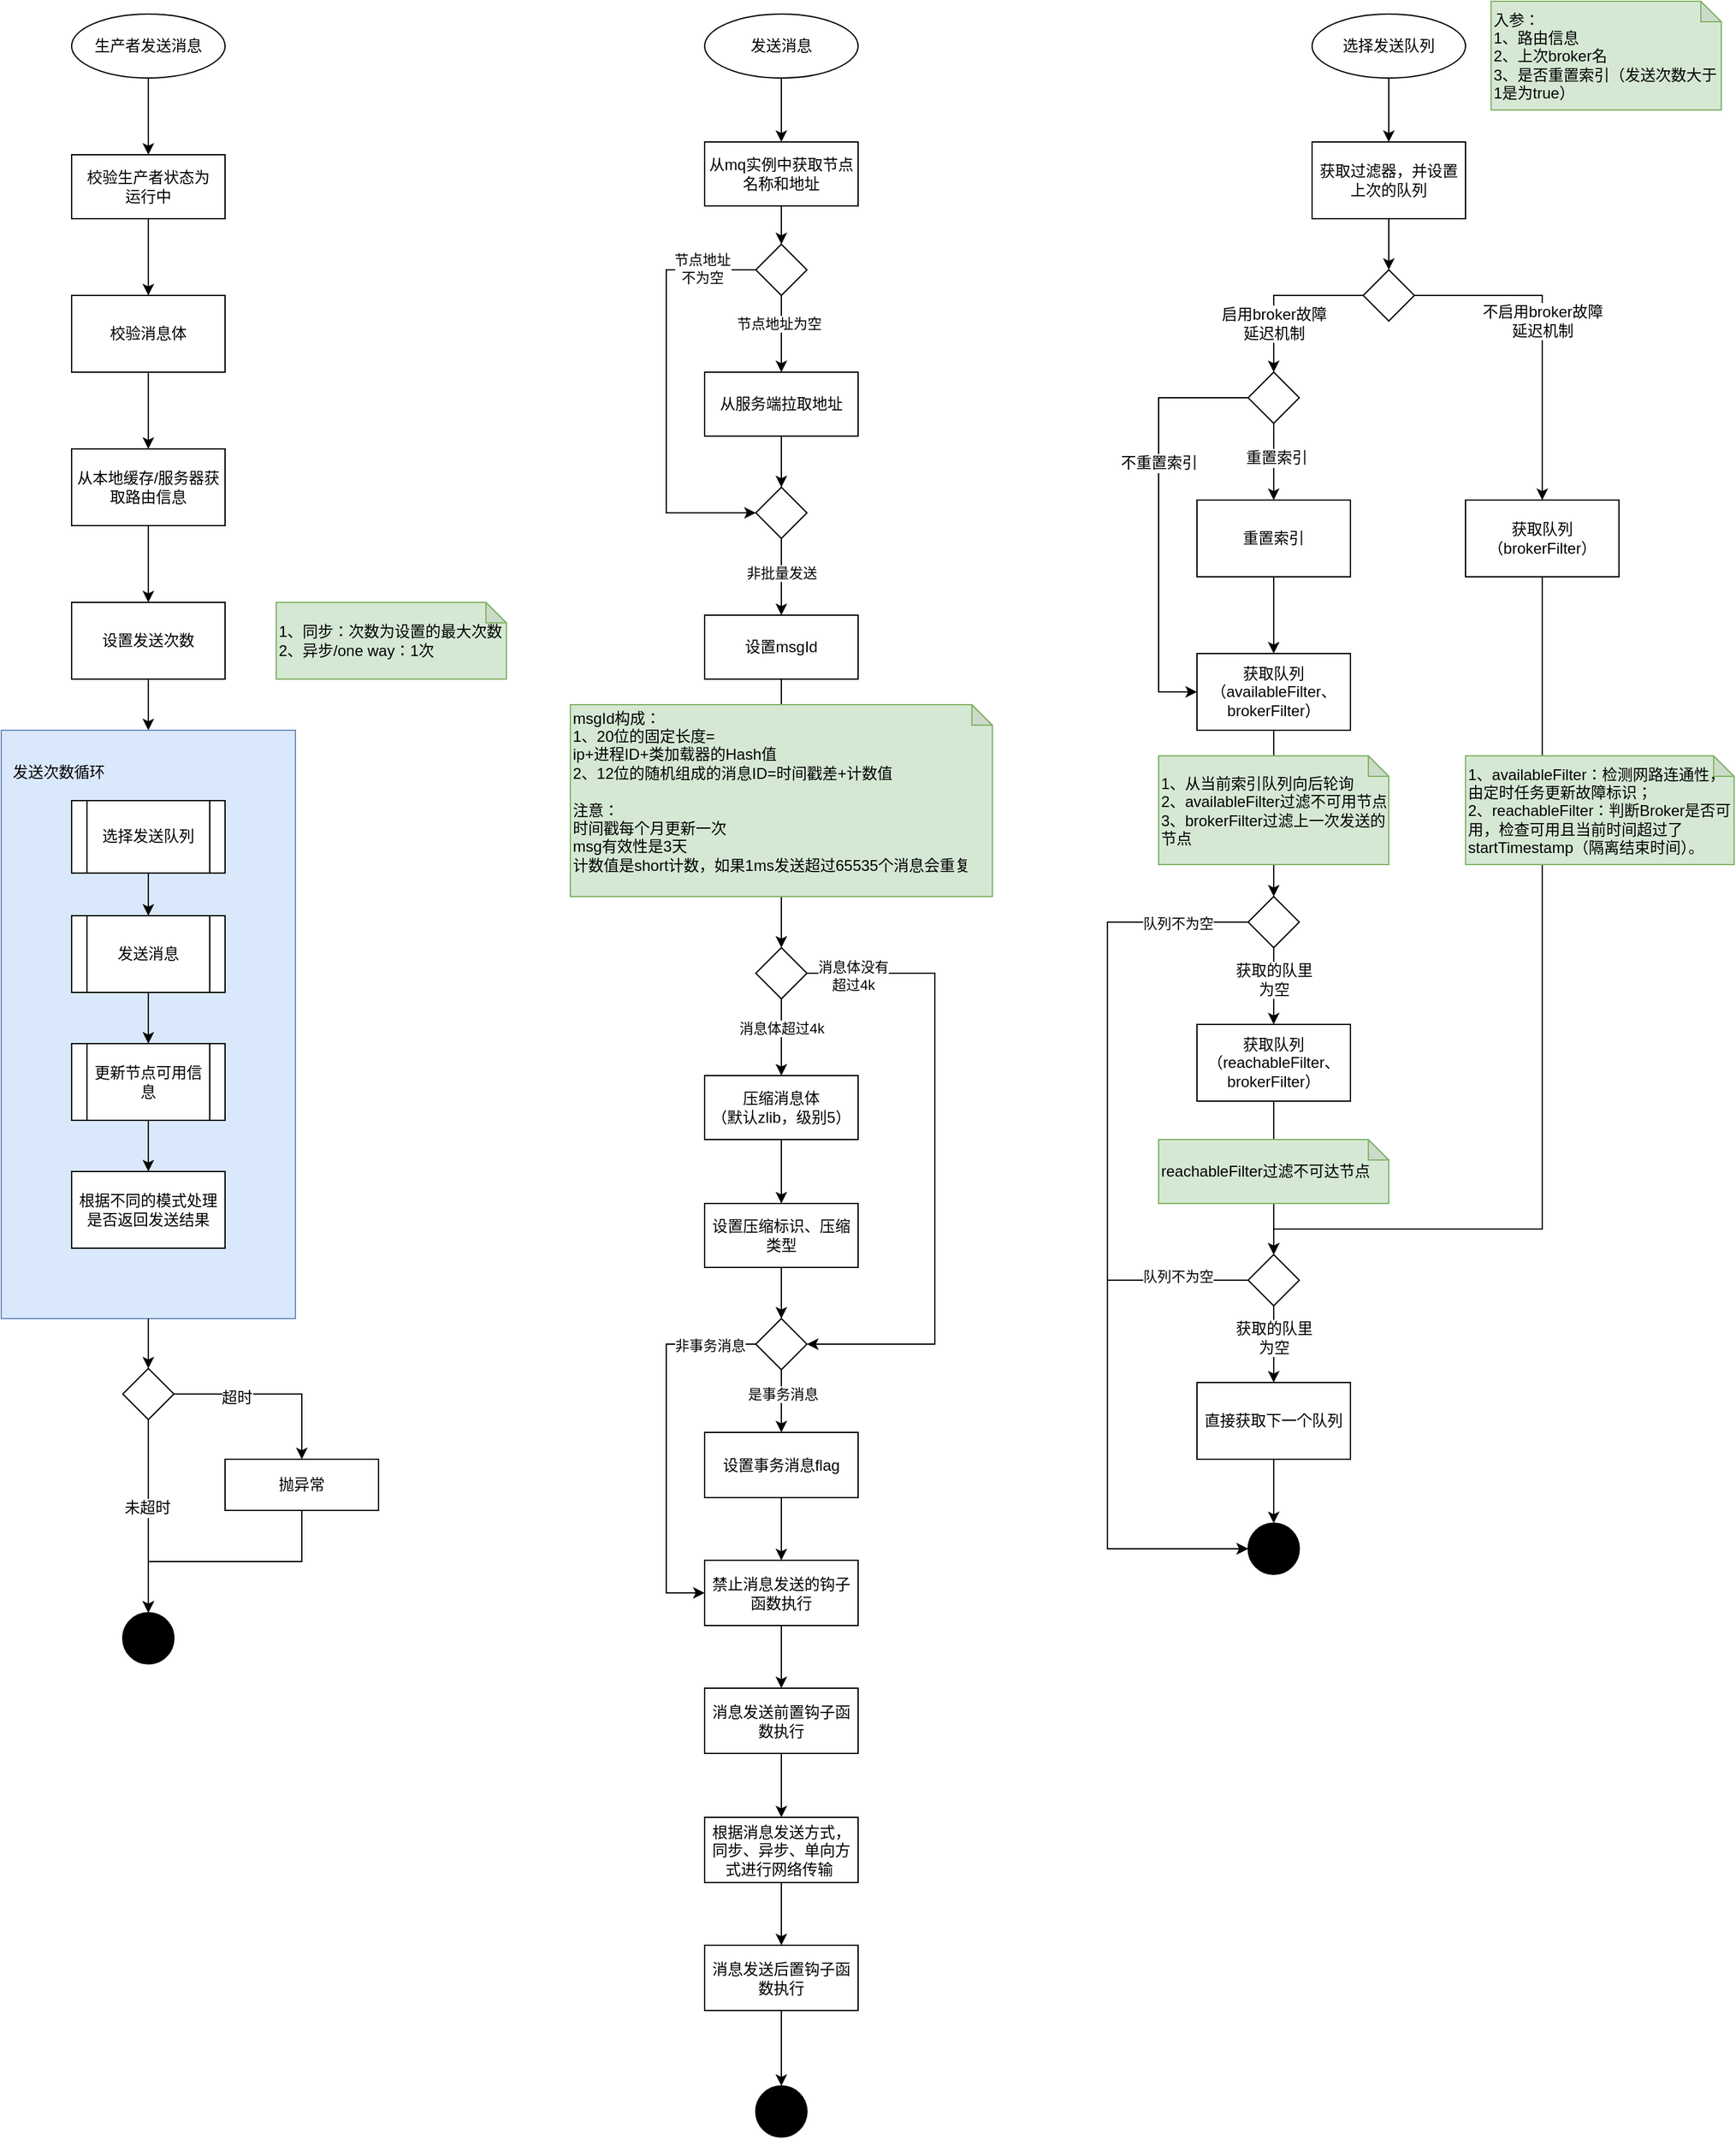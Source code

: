 <mxfile version="27.1.6">
  <diagram name="第 1 页" id="yRz_JiBpqECIeCpQgHZf">
    <mxGraphModel dx="1387" dy="773" grid="1" gridSize="10" guides="1" tooltips="1" connect="1" arrows="1" fold="1" page="1" pageScale="1" pageWidth="827" pageHeight="1169" math="0" shadow="0">
      <root>
        <mxCell id="0" />
        <mxCell id="1" parent="0" />
        <mxCell id="tdjCtKz6qSctnSG7NvKi-10" value="" style="edgeStyle=orthogonalEdgeStyle;rounded=0;orthogonalLoop=1;jettySize=auto;html=1;exitX=0.5;exitY=1;exitDx=0;exitDy=0;" parent="1" source="TSB5OzmCDNaOJlcxuEQg-1" target="tdjCtKz6qSctnSG7NvKi-8" edge="1">
          <mxGeometry relative="1" as="geometry">
            <mxPoint x="200" y="130" as="sourcePoint" />
          </mxGeometry>
        </mxCell>
        <mxCell id="tdjCtKz6qSctnSG7NvKi-12" value="" style="edgeStyle=orthogonalEdgeStyle;rounded=0;orthogonalLoop=1;jettySize=auto;html=1;fontFamily=Helvetica;fontSize=12;fontColor=default;" parent="1" source="tdjCtKz6qSctnSG7NvKi-8" target="tdjCtKz6qSctnSG7NvKi-11" edge="1">
          <mxGeometry relative="1" as="geometry" />
        </mxCell>
        <mxCell id="tdjCtKz6qSctnSG7NvKi-8" value="校验生产者状态为&lt;div&gt;运行中&lt;/div&gt;" style="rounded=0;whiteSpace=wrap;html=1;" parent="1" vertex="1">
          <mxGeometry x="140" y="180" width="120" height="50" as="geometry" />
        </mxCell>
        <mxCell id="tdjCtKz6qSctnSG7NvKi-14" value="" style="edgeStyle=orthogonalEdgeStyle;rounded=0;orthogonalLoop=1;jettySize=auto;html=1;fontFamily=Helvetica;fontSize=12;fontColor=default;" parent="1" source="tdjCtKz6qSctnSG7NvKi-11" target="tdjCtKz6qSctnSG7NvKi-13" edge="1">
          <mxGeometry relative="1" as="geometry" />
        </mxCell>
        <mxCell id="tdjCtKz6qSctnSG7NvKi-11" value="校验消息体" style="whiteSpace=wrap;html=1;rounded=0;" parent="1" vertex="1">
          <mxGeometry x="140" y="290" width="120" height="60" as="geometry" />
        </mxCell>
        <mxCell id="tdjCtKz6qSctnSG7NvKi-16" value="" style="edgeStyle=orthogonalEdgeStyle;rounded=0;orthogonalLoop=1;jettySize=auto;html=1;fontFamily=Helvetica;fontSize=12;fontColor=default;" parent="1" source="tdjCtKz6qSctnSG7NvKi-13" target="tdjCtKz6qSctnSG7NvKi-15" edge="1">
          <mxGeometry relative="1" as="geometry" />
        </mxCell>
        <mxCell id="tdjCtKz6qSctnSG7NvKi-13" value="从本地缓存/服务器获取路由信息" style="whiteSpace=wrap;html=1;rounded=0;" parent="1" vertex="1">
          <mxGeometry x="140" y="410" width="120" height="60" as="geometry" />
        </mxCell>
        <mxCell id="tdjCtKz6qSctnSG7NvKi-22" style="edgeStyle=orthogonalEdgeStyle;rounded=0;orthogonalLoop=1;jettySize=auto;html=1;exitX=0.5;exitY=1;exitDx=0;exitDy=0;entryX=0.5;entryY=0;entryDx=0;entryDy=0;fontFamily=Helvetica;fontSize=12;fontColor=default;" parent="1" source="tdjCtKz6qSctnSG7NvKi-15" target="tdjCtKz6qSctnSG7NvKi-18" edge="1">
          <mxGeometry relative="1" as="geometry" />
        </mxCell>
        <mxCell id="tdjCtKz6qSctnSG7NvKi-15" value="设置发送次数" style="whiteSpace=wrap;html=1;rounded=0;" parent="1" vertex="1">
          <mxGeometry x="140" y="530" width="120" height="60" as="geometry" />
        </mxCell>
        <mxCell id="tdjCtKz6qSctnSG7NvKi-17" value="1、同步：次数为设置的最大次数&lt;div&gt;2、异步/one way：1次&lt;/div&gt;" style="shape=note;whiteSpace=wrap;html=1;backgroundOutline=1;darkOpacity=0.05;rounded=0;strokeColor=#82b366;align=left;verticalAlign=middle;fontFamily=Helvetica;fontSize=12;fillColor=#d5e8d4;size=16;" parent="1" vertex="1">
          <mxGeometry x="300" y="530" width="180" height="60" as="geometry" />
        </mxCell>
        <mxCell id="tdjCtKz6qSctnSG7NvKi-20" value="" style="group;fillColor=#dae8fc;strokeColor=#6c8ebf;" parent="1" vertex="1" connectable="0">
          <mxGeometry x="85" y="630" width="230" height="460" as="geometry" />
        </mxCell>
        <mxCell id="tdjCtKz6qSctnSG7NvKi-18" value="" style="whiteSpace=wrap;html=1;rounded=0;align=left;fillColor=#dae8fc;strokeColor=#6c8ebf;" parent="tdjCtKz6qSctnSG7NvKi-20" vertex="1">
          <mxGeometry width="230" height="460" as="geometry" />
        </mxCell>
        <mxCell id="tdjCtKz6qSctnSG7NvKi-19" value="发送次数循环" style="text;html=1;align=center;verticalAlign=middle;whiteSpace=wrap;rounded=0;fontFamily=Helvetica;fontSize=12;fontColor=default;" parent="tdjCtKz6qSctnSG7NvKi-20" vertex="1">
          <mxGeometry width="90" height="65.714" as="geometry" />
        </mxCell>
        <mxCell id="tdjCtKz6qSctnSG7NvKi-85" value="" style="edgeStyle=orthogonalEdgeStyle;rounded=0;orthogonalLoop=1;jettySize=auto;html=1;fontFamily=Helvetica;fontSize=12;fontColor=default;" parent="tdjCtKz6qSctnSG7NvKi-20" source="tdjCtKz6qSctnSG7NvKi-77" target="tdjCtKz6qSctnSG7NvKi-80" edge="1">
          <mxGeometry relative="1" as="geometry" />
        </mxCell>
        <mxCell id="tdjCtKz6qSctnSG7NvKi-77" value="选择发送队列" style="shape=process;whiteSpace=wrap;html=1;backgroundOutline=1;rounded=0;strokeColor=default;align=center;verticalAlign=middle;fontFamily=Helvetica;fontSize=12;fontColor=default;fillColor=default;" parent="tdjCtKz6qSctnSG7NvKi-20" vertex="1">
          <mxGeometry x="55" y="55" width="120" height="56.67" as="geometry" />
        </mxCell>
        <mxCell id="tdjCtKz6qSctnSG7NvKi-86" value="" style="edgeStyle=orthogonalEdgeStyle;rounded=0;orthogonalLoop=1;jettySize=auto;html=1;fontFamily=Helvetica;fontSize=12;fontColor=default;" parent="tdjCtKz6qSctnSG7NvKi-20" source="tdjCtKz6qSctnSG7NvKi-80" target="tdjCtKz6qSctnSG7NvKi-82" edge="1">
          <mxGeometry relative="1" as="geometry" />
        </mxCell>
        <mxCell id="tdjCtKz6qSctnSG7NvKi-80" value="发送消息" style="shape=process;whiteSpace=wrap;html=1;backgroundOutline=1;rounded=0;strokeColor=default;align=center;verticalAlign=middle;fontFamily=Helvetica;fontSize=12;fontColor=default;fillColor=default;" parent="tdjCtKz6qSctnSG7NvKi-20" vertex="1">
          <mxGeometry x="55" y="145" width="120" height="60" as="geometry" />
        </mxCell>
        <mxCell id="tdjCtKz6qSctnSG7NvKi-87" value="" style="edgeStyle=orthogonalEdgeStyle;rounded=0;orthogonalLoop=1;jettySize=auto;html=1;fontFamily=Helvetica;fontSize=12;fontColor=default;" parent="tdjCtKz6qSctnSG7NvKi-20" source="tdjCtKz6qSctnSG7NvKi-82" target="tdjCtKz6qSctnSG7NvKi-84" edge="1">
          <mxGeometry relative="1" as="geometry" />
        </mxCell>
        <mxCell id="tdjCtKz6qSctnSG7NvKi-82" value="更新节点可用信息" style="shape=process;whiteSpace=wrap;html=1;backgroundOutline=1;rounded=0;strokeColor=default;align=center;verticalAlign=middle;fontFamily=Helvetica;fontSize=12;fontColor=default;fillColor=default;" parent="tdjCtKz6qSctnSG7NvKi-20" vertex="1">
          <mxGeometry x="55" y="245" width="120" height="60" as="geometry" />
        </mxCell>
        <mxCell id="tdjCtKz6qSctnSG7NvKi-84" value="根据不同的模式处理是否返回发送结果" style="whiteSpace=wrap;html=1;rounded=0;" parent="tdjCtKz6qSctnSG7NvKi-20" vertex="1">
          <mxGeometry x="55" y="345" width="120" height="60" as="geometry" />
        </mxCell>
        <mxCell id="tdjCtKz6qSctnSG7NvKi-88" value="" style="ellipse;whiteSpace=wrap;html=1;aspect=fixed;rounded=0;strokeColor=#000000;align=center;verticalAlign=middle;fontFamily=Helvetica;fontSize=12;fontColor=default;fillColor=#000000;" parent="1" vertex="1">
          <mxGeometry x="180" y="1320" width="40" height="40" as="geometry" />
        </mxCell>
        <mxCell id="tdjCtKz6qSctnSG7NvKi-102" value="" style="edgeStyle=orthogonalEdgeStyle;rounded=0;orthogonalLoop=1;jettySize=auto;html=1;fontFamily=Helvetica;fontSize=12;fontColor=default;" parent="1" source="tdjCtKz6qSctnSG7NvKi-100" target="tdjCtKz6qSctnSG7NvKi-88" edge="1">
          <mxGeometry relative="1" as="geometry" />
        </mxCell>
        <mxCell id="tdjCtKz6qSctnSG7NvKi-103" value="未超时" style="edgeLabel;html=1;align=center;verticalAlign=middle;resizable=0;points=[];rounded=0;strokeColor=default;fontFamily=Helvetica;fontSize=12;fontColor=default;fillColor=default;" parent="tdjCtKz6qSctnSG7NvKi-102" vertex="1" connectable="0">
          <mxGeometry x="-0.089" y="-1" relative="1" as="geometry">
            <mxPoint as="offset" />
          </mxGeometry>
        </mxCell>
        <mxCell id="tdjCtKz6qSctnSG7NvKi-105" value="" style="edgeStyle=orthogonalEdgeStyle;rounded=0;orthogonalLoop=1;jettySize=auto;html=1;fontFamily=Helvetica;fontSize=12;fontColor=default;" parent="1" source="tdjCtKz6qSctnSG7NvKi-100" target="tdjCtKz6qSctnSG7NvKi-104" edge="1">
          <mxGeometry relative="1" as="geometry" />
        </mxCell>
        <mxCell id="tdjCtKz6qSctnSG7NvKi-107" value="超时" style="edgeLabel;html=1;align=center;verticalAlign=middle;resizable=0;points=[];rounded=0;strokeColor=default;fontFamily=Helvetica;fontSize=12;fontColor=default;fillColor=default;" parent="tdjCtKz6qSctnSG7NvKi-105" vertex="1" connectable="0">
          <mxGeometry x="-0.351" y="-3" relative="1" as="geometry">
            <mxPoint as="offset" />
          </mxGeometry>
        </mxCell>
        <mxCell id="tdjCtKz6qSctnSG7NvKi-100" value="" style="rhombus;whiteSpace=wrap;html=1;rounded=0;" parent="1" vertex="1">
          <mxGeometry x="180" y="1129" width="40" height="40" as="geometry" />
        </mxCell>
        <mxCell id="tdjCtKz6qSctnSG7NvKi-101" value="" style="edgeStyle=orthogonalEdgeStyle;rounded=0;orthogonalLoop=1;jettySize=auto;html=1;fontFamily=Helvetica;fontSize=12;fontColor=default;" parent="1" source="tdjCtKz6qSctnSG7NvKi-18" target="tdjCtKz6qSctnSG7NvKi-100" edge="1">
          <mxGeometry relative="1" as="geometry" />
        </mxCell>
        <mxCell id="tdjCtKz6qSctnSG7NvKi-106" style="edgeStyle=orthogonalEdgeStyle;rounded=0;orthogonalLoop=1;jettySize=auto;html=1;exitX=0.5;exitY=1;exitDx=0;exitDy=0;entryX=0.5;entryY=0;entryDx=0;entryDy=0;fontFamily=Helvetica;fontSize=12;fontColor=default;" parent="1" source="tdjCtKz6qSctnSG7NvKi-104" target="tdjCtKz6qSctnSG7NvKi-88" edge="1">
          <mxGeometry relative="1" as="geometry" />
        </mxCell>
        <mxCell id="tdjCtKz6qSctnSG7NvKi-104" value="抛异常" style="whiteSpace=wrap;html=1;rounded=0;" parent="1" vertex="1">
          <mxGeometry x="260" y="1200" width="120" height="40" as="geometry" />
        </mxCell>
        <mxCell id="TSB5OzmCDNaOJlcxuEQg-1" value="生产者发送消息" style="ellipse;whiteSpace=wrap;html=1;rounded=0;strokeColor=default;align=center;verticalAlign=middle;fontFamily=Helvetica;fontSize=12;fontColor=default;fillColor=default;" vertex="1" parent="1">
          <mxGeometry x="140" y="70" width="120" height="50" as="geometry" />
        </mxCell>
        <mxCell id="TSB5OzmCDNaOJlcxuEQg-9" value="" style="group" vertex="1" connectable="0" parent="1">
          <mxGeometry x="950" y="60" width="490" height="1230" as="geometry" />
        </mxCell>
        <mxCell id="tdjCtKz6qSctnSG7NvKi-28" value="" style="edgeStyle=orthogonalEdgeStyle;rounded=0;orthogonalLoop=1;jettySize=auto;html=1;fontFamily=Helvetica;fontSize=12;fontColor=default;" parent="TSB5OzmCDNaOJlcxuEQg-9" source="tdjCtKz6qSctnSG7NvKi-26" target="tdjCtKz6qSctnSG7NvKi-27" edge="1">
          <mxGeometry relative="1" as="geometry" />
        </mxCell>
        <mxCell id="tdjCtKz6qSctnSG7NvKi-26" value="选择发送队列" style="ellipse;whiteSpace=wrap;html=1;rounded=0;strokeColor=default;align=center;verticalAlign=middle;fontFamily=Helvetica;fontSize=12;fontColor=default;fillColor=default;" parent="TSB5OzmCDNaOJlcxuEQg-9" vertex="1">
          <mxGeometry x="160" y="10" width="120" height="50" as="geometry" />
        </mxCell>
        <mxCell id="tdjCtKz6qSctnSG7NvKi-31" value="" style="edgeStyle=orthogonalEdgeStyle;rounded=0;orthogonalLoop=1;jettySize=auto;html=1;fontFamily=Helvetica;fontSize=12;fontColor=default;" parent="TSB5OzmCDNaOJlcxuEQg-9" source="tdjCtKz6qSctnSG7NvKi-27" target="tdjCtKz6qSctnSG7NvKi-30" edge="1">
          <mxGeometry relative="1" as="geometry" />
        </mxCell>
        <mxCell id="tdjCtKz6qSctnSG7NvKi-27" value="获取过滤器，并设置上次的队列" style="whiteSpace=wrap;html=1;rounded=0;" parent="TSB5OzmCDNaOJlcxuEQg-9" vertex="1">
          <mxGeometry x="160" y="110" width="120" height="60" as="geometry" />
        </mxCell>
        <mxCell id="tdjCtKz6qSctnSG7NvKi-29" value="入参：&lt;div&gt;1、路由信息&lt;/div&gt;&lt;div&gt;2、上次broker名&lt;/div&gt;&lt;div&gt;3、是否重置索引（发送次数大于1是为true）&lt;/div&gt;" style="shape=note;whiteSpace=wrap;html=1;backgroundOutline=1;darkOpacity=0.05;rounded=0;strokeColor=#82b366;align=left;verticalAlign=middle;fontFamily=Helvetica;fontSize=12;fillColor=#d5e8d4;size=16;" parent="TSB5OzmCDNaOJlcxuEQg-9" vertex="1">
          <mxGeometry x="300" width="180" height="85" as="geometry" />
        </mxCell>
        <mxCell id="tdjCtKz6qSctnSG7NvKi-34" value="" style="edgeStyle=orthogonalEdgeStyle;rounded=0;orthogonalLoop=1;jettySize=auto;html=1;fontFamily=Helvetica;fontSize=12;fontColor=default;" parent="TSB5OzmCDNaOJlcxuEQg-9" source="tdjCtKz6qSctnSG7NvKi-30" target="tdjCtKz6qSctnSG7NvKi-33" edge="1">
          <mxGeometry relative="1" as="geometry" />
        </mxCell>
        <mxCell id="tdjCtKz6qSctnSG7NvKi-35" value="启用broker故障&lt;div&gt;延迟机制&lt;/div&gt;" style="edgeLabel;html=1;align=center;verticalAlign=middle;resizable=0;points=[];rounded=0;strokeColor=default;fontFamily=Helvetica;fontSize=12;fontColor=default;fillColor=default;" parent="tdjCtKz6qSctnSG7NvKi-34" vertex="1" connectable="0">
          <mxGeometry x="0.415" relative="1" as="geometry">
            <mxPoint as="offset" />
          </mxGeometry>
        </mxCell>
        <mxCell id="tdjCtKz6qSctnSG7NvKi-30" value="" style="rhombus;whiteSpace=wrap;html=1;rounded=0;" parent="TSB5OzmCDNaOJlcxuEQg-9" vertex="1">
          <mxGeometry x="200" y="210" width="40" height="40" as="geometry" />
        </mxCell>
        <mxCell id="tdjCtKz6qSctnSG7NvKi-32" style="edgeStyle=orthogonalEdgeStyle;rounded=0;orthogonalLoop=1;jettySize=auto;html=1;exitX=0.5;exitY=1;exitDx=0;exitDy=0;fontFamily=Helvetica;fontSize=12;fontColor=default;" parent="TSB5OzmCDNaOJlcxuEQg-9" source="tdjCtKz6qSctnSG7NvKi-30" target="tdjCtKz6qSctnSG7NvKi-30" edge="1">
          <mxGeometry relative="1" as="geometry" />
        </mxCell>
        <mxCell id="tdjCtKz6qSctnSG7NvKi-37" value="" style="edgeStyle=orthogonalEdgeStyle;rounded=0;orthogonalLoop=1;jettySize=auto;html=1;fontFamily=Helvetica;fontSize=12;fontColor=default;entryX=0.5;entryY=0;entryDx=0;entryDy=0;" parent="TSB5OzmCDNaOJlcxuEQg-9" source="tdjCtKz6qSctnSG7NvKi-33" target="tdjCtKz6qSctnSG7NvKi-41" edge="1">
          <mxGeometry relative="1" as="geometry">
            <mxPoint x="130" y="390" as="targetPoint" />
          </mxGeometry>
        </mxCell>
        <mxCell id="tdjCtKz6qSctnSG7NvKi-38" value="重置索引" style="edgeLabel;html=1;align=center;verticalAlign=middle;resizable=0;points=[];rounded=0;strokeColor=default;fontFamily=Helvetica;fontSize=12;fontColor=default;fillColor=default;" parent="tdjCtKz6qSctnSG7NvKi-37" vertex="1" connectable="0">
          <mxGeometry x="-0.125" y="2" relative="1" as="geometry">
            <mxPoint as="offset" />
          </mxGeometry>
        </mxCell>
        <mxCell id="tdjCtKz6qSctnSG7NvKi-33" value="" style="rhombus;whiteSpace=wrap;html=1;rounded=0;" parent="TSB5OzmCDNaOJlcxuEQg-9" vertex="1">
          <mxGeometry x="110" y="290" width="40" height="40" as="geometry" />
        </mxCell>
        <mxCell id="tdjCtKz6qSctnSG7NvKi-51" value="" style="edgeStyle=orthogonalEdgeStyle;rounded=0;orthogonalLoop=1;jettySize=auto;html=1;fontFamily=Helvetica;fontSize=12;fontColor=default;" parent="TSB5OzmCDNaOJlcxuEQg-9" source="tdjCtKz6qSctnSG7NvKi-41" target="tdjCtKz6qSctnSG7NvKi-50" edge="1">
          <mxGeometry relative="1" as="geometry" />
        </mxCell>
        <mxCell id="tdjCtKz6qSctnSG7NvKi-41" value="重置索引" style="rounded=0;whiteSpace=wrap;html=1;" parent="TSB5OzmCDNaOJlcxuEQg-9" vertex="1">
          <mxGeometry x="70" y="390" width="120" height="60" as="geometry" />
        </mxCell>
        <mxCell id="tdjCtKz6qSctnSG7NvKi-55" style="edgeStyle=orthogonalEdgeStyle;rounded=0;orthogonalLoop=1;jettySize=auto;html=1;exitX=0.5;exitY=1;exitDx=0;exitDy=0;fontFamily=Helvetica;fontSize=12;fontColor=default;" parent="TSB5OzmCDNaOJlcxuEQg-9" source="tdjCtKz6qSctnSG7NvKi-50" target="tdjCtKz6qSctnSG7NvKi-54" edge="1">
          <mxGeometry relative="1" as="geometry" />
        </mxCell>
        <mxCell id="tdjCtKz6qSctnSG7NvKi-50" value="获取队列&lt;div&gt;（availableFilter、brokerFilter）&lt;/div&gt;" style="whiteSpace=wrap;html=1;rounded=0;" parent="TSB5OzmCDNaOJlcxuEQg-9" vertex="1">
          <mxGeometry x="70" y="510" width="120" height="60" as="geometry" />
        </mxCell>
        <mxCell id="tdjCtKz6qSctnSG7NvKi-52" value="1、从当前索引队列向后轮询&lt;div&gt;2、&lt;span style=&quot;text-align: center; background-color: transparent; color: light-dark(rgb(0, 0, 0), rgb(255, 255, 255));&quot;&gt;availableFilter过滤不可用节点&lt;/span&gt;&lt;/div&gt;&lt;div&gt;&lt;span style=&quot;text-align: center; background-color: transparent; color: light-dark(rgb(0, 0, 0), rgb(255, 255, 255));&quot;&gt;3、&lt;/span&gt;&lt;span style=&quot;text-align: center; background-color: transparent; color: light-dark(rgb(0, 0, 0), rgb(255, 255, 255));&quot;&gt;brokerFilter过滤上一次发送的节点&lt;/span&gt;&lt;/div&gt;" style="shape=note;whiteSpace=wrap;html=1;backgroundOutline=1;darkOpacity=0.05;rounded=0;strokeColor=#82b366;align=left;verticalAlign=middle;fontFamily=Helvetica;fontSize=12;fillColor=#d5e8d4;size=16;" parent="TSB5OzmCDNaOJlcxuEQg-9" vertex="1">
          <mxGeometry x="40" y="590" width="180" height="85" as="geometry" />
        </mxCell>
        <mxCell id="tdjCtKz6qSctnSG7NvKi-60" style="edgeStyle=orthogonalEdgeStyle;rounded=0;orthogonalLoop=1;jettySize=auto;html=1;exitX=0.5;exitY=1;exitDx=0;exitDy=0;entryX=0.5;entryY=0;entryDx=0;entryDy=0;fontFamily=Helvetica;fontSize=12;fontColor=default;" parent="TSB5OzmCDNaOJlcxuEQg-9" source="tdjCtKz6qSctnSG7NvKi-53" target="tdjCtKz6qSctnSG7NvKi-59" edge="1">
          <mxGeometry relative="1" as="geometry" />
        </mxCell>
        <mxCell id="tdjCtKz6qSctnSG7NvKi-53" value="获取队列&lt;div&gt;（reachableFilter、brokerFilter）&lt;/div&gt;" style="whiteSpace=wrap;html=1;rounded=0;" parent="TSB5OzmCDNaOJlcxuEQg-9" vertex="1">
          <mxGeometry x="70" y="800" width="120" height="60" as="geometry" />
        </mxCell>
        <mxCell id="tdjCtKz6qSctnSG7NvKi-56" value="" style="edgeStyle=orthogonalEdgeStyle;rounded=0;orthogonalLoop=1;jettySize=auto;html=1;fontFamily=Helvetica;fontSize=12;fontColor=default;" parent="TSB5OzmCDNaOJlcxuEQg-9" source="tdjCtKz6qSctnSG7NvKi-54" target="tdjCtKz6qSctnSG7NvKi-53" edge="1">
          <mxGeometry relative="1" as="geometry" />
        </mxCell>
        <mxCell id="tdjCtKz6qSctnSG7NvKi-57" value="获取的队里&lt;div&gt;为空&lt;/div&gt;" style="edgeLabel;html=1;align=center;verticalAlign=middle;resizable=0;points=[];rounded=0;strokeColor=default;fontFamily=Helvetica;fontSize=12;fontColor=default;fillColor=default;" parent="tdjCtKz6qSctnSG7NvKi-56" vertex="1" connectable="0">
          <mxGeometry x="-0.167" relative="1" as="geometry">
            <mxPoint as="offset" />
          </mxGeometry>
        </mxCell>
        <mxCell id="TSB5OzmCDNaOJlcxuEQg-5" style="edgeStyle=orthogonalEdgeStyle;rounded=0;orthogonalLoop=1;jettySize=auto;html=1;exitX=0;exitY=0.5;exitDx=0;exitDy=0;entryX=0;entryY=0.5;entryDx=0;entryDy=0;" edge="1" parent="TSB5OzmCDNaOJlcxuEQg-9" source="tdjCtKz6qSctnSG7NvKi-54" target="tdjCtKz6qSctnSG7NvKi-73">
          <mxGeometry relative="1" as="geometry">
            <Array as="points">
              <mxPoint y="720" />
              <mxPoint y="1210" />
            </Array>
          </mxGeometry>
        </mxCell>
        <mxCell id="TSB5OzmCDNaOJlcxuEQg-6" value="队列不为空" style="edgeLabel;html=1;align=center;verticalAlign=middle;resizable=0;points=[];" vertex="1" connectable="0" parent="TSB5OzmCDNaOJlcxuEQg-5">
          <mxGeometry x="-0.845" y="1" relative="1" as="geometry">
            <mxPoint as="offset" />
          </mxGeometry>
        </mxCell>
        <mxCell id="tdjCtKz6qSctnSG7NvKi-54" value="" style="rhombus;whiteSpace=wrap;html=1;rounded=0;" parent="TSB5OzmCDNaOJlcxuEQg-9" vertex="1">
          <mxGeometry x="110" y="700" width="40" height="40" as="geometry" />
        </mxCell>
        <mxCell id="tdjCtKz6qSctnSG7NvKi-58" value="&lt;div&gt;&lt;span style=&quot;text-align: center; background-color: transparent; color: light-dark(rgb(0, 0, 0), rgb(255, 255, 255));&quot;&gt;reachableFilter&lt;/span&gt;&lt;span style=&quot;text-align: center; background-color: transparent; color: light-dark(rgb(0, 0, 0), rgb(255, 255, 255));&quot;&gt;过滤不可达节点&lt;/span&gt;&lt;/div&gt;" style="shape=note;whiteSpace=wrap;html=1;backgroundOutline=1;darkOpacity=0.05;rounded=0;strokeColor=#82b366;align=left;verticalAlign=middle;fontFamily=Helvetica;fontSize=12;fillColor=#d5e8d4;size=16;" parent="TSB5OzmCDNaOJlcxuEQg-9" vertex="1">
          <mxGeometry x="40" y="890" width="180" height="50" as="geometry" />
        </mxCell>
        <mxCell id="TSB5OzmCDNaOJlcxuEQg-7" style="edgeStyle=orthogonalEdgeStyle;rounded=0;orthogonalLoop=1;jettySize=auto;html=1;exitX=0;exitY=0.5;exitDx=0;exitDy=0;entryX=0;entryY=0.5;entryDx=0;entryDy=0;" edge="1" parent="TSB5OzmCDNaOJlcxuEQg-9" source="tdjCtKz6qSctnSG7NvKi-59" target="tdjCtKz6qSctnSG7NvKi-73">
          <mxGeometry relative="1" as="geometry">
            <Array as="points">
              <mxPoint y="1000" />
              <mxPoint y="1210" />
            </Array>
          </mxGeometry>
        </mxCell>
        <mxCell id="TSB5OzmCDNaOJlcxuEQg-8" value="队列不为空" style="edgeLabel;html=1;align=center;verticalAlign=middle;resizable=0;points=[];" vertex="1" connectable="0" parent="TSB5OzmCDNaOJlcxuEQg-7">
          <mxGeometry x="-0.744" y="-3" relative="1" as="geometry">
            <mxPoint as="offset" />
          </mxGeometry>
        </mxCell>
        <mxCell id="tdjCtKz6qSctnSG7NvKi-59" value="" style="rhombus;whiteSpace=wrap;html=1;rounded=0;" parent="TSB5OzmCDNaOJlcxuEQg-9" vertex="1">
          <mxGeometry x="110" y="980" width="40" height="40" as="geometry" />
        </mxCell>
        <mxCell id="tdjCtKz6qSctnSG7NvKi-75" value="" style="edgeStyle=orthogonalEdgeStyle;rounded=0;orthogonalLoop=1;jettySize=auto;html=1;fontFamily=Helvetica;fontSize=12;fontColor=default;" parent="TSB5OzmCDNaOJlcxuEQg-9" source="tdjCtKz6qSctnSG7NvKi-62" target="tdjCtKz6qSctnSG7NvKi-73" edge="1">
          <mxGeometry relative="1" as="geometry" />
        </mxCell>
        <mxCell id="tdjCtKz6qSctnSG7NvKi-62" value="直接获取下一个队列" style="whiteSpace=wrap;html=1;rounded=0;" parent="TSB5OzmCDNaOJlcxuEQg-9" vertex="1">
          <mxGeometry x="70" y="1080" width="120" height="60" as="geometry" />
        </mxCell>
        <mxCell id="tdjCtKz6qSctnSG7NvKi-63" value="" style="edgeStyle=orthogonalEdgeStyle;rounded=0;orthogonalLoop=1;jettySize=auto;html=1;fontFamily=Helvetica;fontSize=12;fontColor=default;exitX=0.5;exitY=1;exitDx=0;exitDy=0;entryX=0.5;entryY=0;entryDx=0;entryDy=0;" parent="TSB5OzmCDNaOJlcxuEQg-9" source="tdjCtKz6qSctnSG7NvKi-59" target="tdjCtKz6qSctnSG7NvKi-62" edge="1">
          <mxGeometry relative="1" as="geometry">
            <mxPoint x="150" y="790" as="sourcePoint" />
            <mxPoint x="150" y="850" as="targetPoint" />
          </mxGeometry>
        </mxCell>
        <mxCell id="tdjCtKz6qSctnSG7NvKi-64" value="获取的队里&lt;div&gt;为空&lt;/div&gt;" style="edgeLabel;html=1;align=center;verticalAlign=middle;resizable=0;points=[];rounded=0;strokeColor=default;fontFamily=Helvetica;fontSize=12;fontColor=default;fillColor=default;" parent="tdjCtKz6qSctnSG7NvKi-63" vertex="1" connectable="0">
          <mxGeometry x="-0.167" relative="1" as="geometry">
            <mxPoint as="offset" />
          </mxGeometry>
        </mxCell>
        <mxCell id="tdjCtKz6qSctnSG7NvKi-66" value="" style="edgeStyle=orthogonalEdgeStyle;rounded=0;orthogonalLoop=1;jettySize=auto;html=1;fontFamily=Helvetica;fontSize=12;fontColor=default;entryX=0.5;entryY=0;entryDx=0;entryDy=0;" parent="TSB5OzmCDNaOJlcxuEQg-9" source="tdjCtKz6qSctnSG7NvKi-30" target="tdjCtKz6qSctnSG7NvKi-68" edge="1">
          <mxGeometry relative="1" as="geometry">
            <mxPoint x="260" y="230" as="sourcePoint" />
            <mxPoint x="340" y="290" as="targetPoint" />
          </mxGeometry>
        </mxCell>
        <mxCell id="tdjCtKz6qSctnSG7NvKi-67" value="不启用broker故障&lt;div&gt;延迟机制&lt;/div&gt;" style="edgeLabel;html=1;align=center;verticalAlign=middle;resizable=0;points=[];rounded=0;strokeColor=default;fontFamily=Helvetica;fontSize=12;fontColor=default;fillColor=default;" parent="tdjCtKz6qSctnSG7NvKi-66" vertex="1" connectable="0">
          <mxGeometry x="0.415" relative="1" as="geometry">
            <mxPoint y="-64" as="offset" />
          </mxGeometry>
        </mxCell>
        <mxCell id="tdjCtKz6qSctnSG7NvKi-72" style="edgeStyle=orthogonalEdgeStyle;rounded=0;orthogonalLoop=1;jettySize=auto;html=1;exitX=0.5;exitY=1;exitDx=0;exitDy=0;entryX=0.5;entryY=0;entryDx=0;entryDy=0;fontFamily=Helvetica;fontSize=12;fontColor=default;" parent="TSB5OzmCDNaOJlcxuEQg-9" source="tdjCtKz6qSctnSG7NvKi-68" target="tdjCtKz6qSctnSG7NvKi-59" edge="1">
          <mxGeometry relative="1" as="geometry">
            <Array as="points">
              <mxPoint x="340" y="960" />
              <mxPoint x="130" y="960" />
            </Array>
          </mxGeometry>
        </mxCell>
        <mxCell id="tdjCtKz6qSctnSG7NvKi-68" value="获取队列&lt;div&gt;（brokerFilter）&lt;/div&gt;" style="whiteSpace=wrap;html=1;rounded=0;" parent="TSB5OzmCDNaOJlcxuEQg-9" vertex="1">
          <mxGeometry x="280" y="390" width="120" height="60" as="geometry" />
        </mxCell>
        <mxCell id="tdjCtKz6qSctnSG7NvKi-73" value="" style="ellipse;whiteSpace=wrap;html=1;aspect=fixed;rounded=0;strokeColor=#000000;align=center;verticalAlign=middle;fontFamily=Helvetica;fontSize=12;fontColor=default;fillColor=#000000;" parent="TSB5OzmCDNaOJlcxuEQg-9" vertex="1">
          <mxGeometry x="110" y="1190" width="40" height="40" as="geometry" />
        </mxCell>
        <mxCell id="tdjCtKz6qSctnSG7NvKi-78" value="&lt;span style=&quot;text-align: center;&quot;&gt;1、availableFilter：检测网路连通性，由定时任务更新故障标识；&lt;/span&gt;&lt;div style=&quot;text-align: left;&quot;&gt;&lt;span style=&quot;text-align: center;&quot;&gt;2、&lt;/span&gt;&lt;span style=&quot;text-align: center; background-color: transparent; color: light-dark(rgb(0, 0, 0), rgb(255, 255, 255));&quot;&gt;reachableFilter：&lt;/span&gt;&lt;span style=&quot;background-color: transparent; color: light-dark(rgb(0, 0, 0), rgb(255, 255, 255));&quot;&gt;判断Broker是否可用，&lt;/span&gt;&lt;span style=&quot;background-color: transparent;&quot;&gt;检查可用且当前时间超过了startTimestamp（隔离结束时间）。&lt;/span&gt;&lt;/div&gt;" style="shape=note;whiteSpace=wrap;html=1;backgroundOutline=1;darkOpacity=0.05;rounded=0;strokeColor=#82b366;align=left;verticalAlign=middle;fontFamily=Helvetica;fontSize=12;fillColor=#d5e8d4;size=16;" parent="TSB5OzmCDNaOJlcxuEQg-9" vertex="1">
          <mxGeometry x="280" y="590" width="210" height="85" as="geometry" />
        </mxCell>
        <mxCell id="TSB5OzmCDNaOJlcxuEQg-2" value="" style="edgeStyle=orthogonalEdgeStyle;rounded=0;orthogonalLoop=1;jettySize=auto;html=1;fontFamily=Helvetica;fontSize=12;fontColor=default;entryX=0;entryY=0.5;entryDx=0;entryDy=0;exitX=0;exitY=0.5;exitDx=0;exitDy=0;" edge="1" parent="TSB5OzmCDNaOJlcxuEQg-9" source="tdjCtKz6qSctnSG7NvKi-33" target="tdjCtKz6qSctnSG7NvKi-50">
          <mxGeometry relative="1" as="geometry">
            <mxPoint x="170" y="420" as="targetPoint" />
            <mxPoint x="170" y="360" as="sourcePoint" />
            <Array as="points">
              <mxPoint x="40" y="310" />
              <mxPoint x="40" y="540" />
            </Array>
          </mxGeometry>
        </mxCell>
        <mxCell id="TSB5OzmCDNaOJlcxuEQg-3" value="不重置索引" style="edgeLabel;html=1;align=center;verticalAlign=middle;resizable=0;points=[];rounded=0;strokeColor=default;fontFamily=Helvetica;fontSize=12;fontColor=default;fillColor=default;" vertex="1" connectable="0" parent="TSB5OzmCDNaOJlcxuEQg-2">
          <mxGeometry x="-0.125" y="2" relative="1" as="geometry">
            <mxPoint x="-2" y="-24" as="offset" />
          </mxGeometry>
        </mxCell>
        <mxCell id="TSB5OzmCDNaOJlcxuEQg-58" value="" style="group" vertex="1" connectable="0" parent="1">
          <mxGeometry x="530" y="70" width="330" height="1660" as="geometry" />
        </mxCell>
        <mxCell id="TSB5OzmCDNaOJlcxuEQg-12" value="" style="edgeStyle=orthogonalEdgeStyle;rounded=0;orthogonalLoop=1;jettySize=auto;html=1;" edge="1" parent="TSB5OzmCDNaOJlcxuEQg-58" source="TSB5OzmCDNaOJlcxuEQg-10" target="TSB5OzmCDNaOJlcxuEQg-11">
          <mxGeometry relative="1" as="geometry" />
        </mxCell>
        <mxCell id="TSB5OzmCDNaOJlcxuEQg-10" value="发送消息" style="ellipse;whiteSpace=wrap;html=1;rounded=0;strokeColor=default;align=center;verticalAlign=middle;fontFamily=Helvetica;fontSize=12;fontColor=default;fillColor=default;" vertex="1" parent="TSB5OzmCDNaOJlcxuEQg-58">
          <mxGeometry x="105" width="120" height="50" as="geometry" />
        </mxCell>
        <mxCell id="TSB5OzmCDNaOJlcxuEQg-11" value="从mq实例中获取节点名称和地址" style="whiteSpace=wrap;html=1;rounded=0;" vertex="1" parent="TSB5OzmCDNaOJlcxuEQg-58">
          <mxGeometry x="105" y="100" width="120" height="50" as="geometry" />
        </mxCell>
        <mxCell id="TSB5OzmCDNaOJlcxuEQg-16" style="edgeStyle=orthogonalEdgeStyle;rounded=0;orthogonalLoop=1;jettySize=auto;html=1;exitX=0.5;exitY=1;exitDx=0;exitDy=0;entryX=0.5;entryY=0;entryDx=0;entryDy=0;" edge="1" parent="TSB5OzmCDNaOJlcxuEQg-58" source="TSB5OzmCDNaOJlcxuEQg-13" target="TSB5OzmCDNaOJlcxuEQg-15">
          <mxGeometry relative="1" as="geometry" />
        </mxCell>
        <mxCell id="TSB5OzmCDNaOJlcxuEQg-17" value="节点地址为空" style="edgeLabel;html=1;align=center;verticalAlign=middle;resizable=0;points=[];" vertex="1" connectable="0" parent="TSB5OzmCDNaOJlcxuEQg-16">
          <mxGeometry x="-0.261" y="-2" relative="1" as="geometry">
            <mxPoint as="offset" />
          </mxGeometry>
        </mxCell>
        <mxCell id="TSB5OzmCDNaOJlcxuEQg-23" style="edgeStyle=orthogonalEdgeStyle;rounded=0;orthogonalLoop=1;jettySize=auto;html=1;exitX=0;exitY=0.5;exitDx=0;exitDy=0;entryX=0;entryY=0.5;entryDx=0;entryDy=0;" edge="1" parent="TSB5OzmCDNaOJlcxuEQg-58" source="TSB5OzmCDNaOJlcxuEQg-13" target="TSB5OzmCDNaOJlcxuEQg-18">
          <mxGeometry relative="1" as="geometry">
            <Array as="points">
              <mxPoint x="75" y="200" />
              <mxPoint x="75" y="390" />
            </Array>
          </mxGeometry>
        </mxCell>
        <mxCell id="TSB5OzmCDNaOJlcxuEQg-24" value="节点地址&lt;div&gt;不为空&lt;/div&gt;" style="edgeLabel;html=1;align=center;verticalAlign=middle;resizable=0;points=[];" vertex="1" connectable="0" parent="TSB5OzmCDNaOJlcxuEQg-23">
          <mxGeometry x="-0.744" y="-1" relative="1" as="geometry">
            <mxPoint as="offset" />
          </mxGeometry>
        </mxCell>
        <mxCell id="TSB5OzmCDNaOJlcxuEQg-13" value="" style="rhombus;whiteSpace=wrap;html=1;rounded=0;" vertex="1" parent="TSB5OzmCDNaOJlcxuEQg-58">
          <mxGeometry x="145" y="180" width="40" height="40" as="geometry" />
        </mxCell>
        <mxCell id="TSB5OzmCDNaOJlcxuEQg-14" value="" style="edgeStyle=orthogonalEdgeStyle;rounded=0;orthogonalLoop=1;jettySize=auto;html=1;exitX=0.5;exitY=1;exitDx=0;exitDy=0;entryX=0.5;entryY=0;entryDx=0;entryDy=0;" edge="1" parent="TSB5OzmCDNaOJlcxuEQg-58" source="TSB5OzmCDNaOJlcxuEQg-11" target="TSB5OzmCDNaOJlcxuEQg-13">
          <mxGeometry relative="1" as="geometry">
            <mxPoint x="178" y="100" as="sourcePoint" />
            <mxPoint x="178" y="150" as="targetPoint" />
          </mxGeometry>
        </mxCell>
        <mxCell id="TSB5OzmCDNaOJlcxuEQg-19" value="" style="edgeStyle=orthogonalEdgeStyle;rounded=0;orthogonalLoop=1;jettySize=auto;html=1;" edge="1" parent="TSB5OzmCDNaOJlcxuEQg-58" source="TSB5OzmCDNaOJlcxuEQg-15" target="TSB5OzmCDNaOJlcxuEQg-18">
          <mxGeometry relative="1" as="geometry" />
        </mxCell>
        <mxCell id="TSB5OzmCDNaOJlcxuEQg-15" value="从服务端拉取地址" style="whiteSpace=wrap;html=1;rounded=0;" vertex="1" parent="TSB5OzmCDNaOJlcxuEQg-58">
          <mxGeometry x="105" y="280" width="120" height="50" as="geometry" />
        </mxCell>
        <mxCell id="TSB5OzmCDNaOJlcxuEQg-21" value="" style="edgeStyle=orthogonalEdgeStyle;rounded=0;orthogonalLoop=1;jettySize=auto;html=1;" edge="1" parent="TSB5OzmCDNaOJlcxuEQg-58" source="TSB5OzmCDNaOJlcxuEQg-18" target="TSB5OzmCDNaOJlcxuEQg-20">
          <mxGeometry relative="1" as="geometry" />
        </mxCell>
        <mxCell id="TSB5OzmCDNaOJlcxuEQg-22" value="非批量发送" style="edgeLabel;html=1;align=center;verticalAlign=middle;resizable=0;points=[];" vertex="1" connectable="0" parent="TSB5OzmCDNaOJlcxuEQg-21">
          <mxGeometry x="-0.112" relative="1" as="geometry">
            <mxPoint as="offset" />
          </mxGeometry>
        </mxCell>
        <mxCell id="TSB5OzmCDNaOJlcxuEQg-18" value="" style="rhombus;whiteSpace=wrap;html=1;rounded=0;" vertex="1" parent="TSB5OzmCDNaOJlcxuEQg-58">
          <mxGeometry x="145" y="370" width="40" height="40" as="geometry" />
        </mxCell>
        <mxCell id="TSB5OzmCDNaOJlcxuEQg-29" style="edgeStyle=orthogonalEdgeStyle;rounded=0;orthogonalLoop=1;jettySize=auto;html=1;exitX=0.5;exitY=1;exitDx=0;exitDy=0;entryX=0.5;entryY=0;entryDx=0;entryDy=0;" edge="1" parent="TSB5OzmCDNaOJlcxuEQg-58" source="TSB5OzmCDNaOJlcxuEQg-20" target="TSB5OzmCDNaOJlcxuEQg-30">
          <mxGeometry relative="1" as="geometry">
            <mxPoint x="165" y="710" as="targetPoint" />
          </mxGeometry>
        </mxCell>
        <mxCell id="TSB5OzmCDNaOJlcxuEQg-20" value="设置msgId" style="whiteSpace=wrap;html=1;rounded=0;" vertex="1" parent="TSB5OzmCDNaOJlcxuEQg-58">
          <mxGeometry x="105" y="470" width="120" height="50" as="geometry" />
        </mxCell>
        <mxCell id="TSB5OzmCDNaOJlcxuEQg-27" value="msgId构成：&lt;div&gt;1、20位的固定长度=&lt;/div&gt;&lt;div&gt;ip+进程ID+类加载器的Hash值&lt;/div&gt;&lt;div&gt;2、12位的随机组成的消息ID=时间戳差+计数值&lt;/div&gt;&lt;div&gt;&lt;br&gt;&lt;/div&gt;&lt;div&gt;注意：&lt;/div&gt;&lt;div&gt;时间戳每个月更新一次&lt;/div&gt;&lt;div&gt;msg有效性是3天&lt;/div&gt;&lt;div&gt;计数值是short计数，如果1ms发送超过65535个消息会重复&lt;/div&gt;&lt;div&gt;&lt;br&gt;&lt;/div&gt;" style="shape=note;whiteSpace=wrap;html=1;backgroundOutline=1;darkOpacity=0.05;rounded=0;strokeColor=#82b366;align=left;verticalAlign=middle;fontFamily=Helvetica;fontSize=12;fillColor=#d5e8d4;size=16;" vertex="1" parent="TSB5OzmCDNaOJlcxuEQg-58">
          <mxGeometry y="540" width="330" height="150" as="geometry" />
        </mxCell>
        <mxCell id="TSB5OzmCDNaOJlcxuEQg-33" style="edgeStyle=orthogonalEdgeStyle;rounded=0;orthogonalLoop=1;jettySize=auto;html=1;exitX=0.5;exitY=1;exitDx=0;exitDy=0;entryX=0.5;entryY=0;entryDx=0;entryDy=0;" edge="1" parent="TSB5OzmCDNaOJlcxuEQg-58" source="TSB5OzmCDNaOJlcxuEQg-30" target="TSB5OzmCDNaOJlcxuEQg-32">
          <mxGeometry relative="1" as="geometry" />
        </mxCell>
        <mxCell id="TSB5OzmCDNaOJlcxuEQg-34" value="消息体超过4k" style="edgeLabel;html=1;align=center;verticalAlign=middle;resizable=0;points=[];" vertex="1" connectable="0" parent="TSB5OzmCDNaOJlcxuEQg-33">
          <mxGeometry x="-0.249" relative="1" as="geometry">
            <mxPoint as="offset" />
          </mxGeometry>
        </mxCell>
        <mxCell id="TSB5OzmCDNaOJlcxuEQg-56" style="edgeStyle=orthogonalEdgeStyle;rounded=0;orthogonalLoop=1;jettySize=auto;html=1;exitX=1;exitY=0.5;exitDx=0;exitDy=0;entryX=1;entryY=0.5;entryDx=0;entryDy=0;" edge="1" parent="TSB5OzmCDNaOJlcxuEQg-58" source="TSB5OzmCDNaOJlcxuEQg-30" target="TSB5OzmCDNaOJlcxuEQg-39">
          <mxGeometry relative="1" as="geometry">
            <Array as="points">
              <mxPoint x="285" y="750" />
              <mxPoint x="285" y="1040" />
            </Array>
          </mxGeometry>
        </mxCell>
        <mxCell id="TSB5OzmCDNaOJlcxuEQg-57" value="消息体没有&lt;div&gt;超过4k&lt;/div&gt;" style="edgeLabel;html=1;align=center;verticalAlign=middle;resizable=0;points=[];" vertex="1" connectable="0" parent="TSB5OzmCDNaOJlcxuEQg-56">
          <mxGeometry x="-0.854" y="-2" relative="1" as="geometry">
            <mxPoint as="offset" />
          </mxGeometry>
        </mxCell>
        <mxCell id="TSB5OzmCDNaOJlcxuEQg-30" value="" style="rhombus;whiteSpace=wrap;html=1;rounded=0;" vertex="1" parent="TSB5OzmCDNaOJlcxuEQg-58">
          <mxGeometry x="145" y="730" width="40" height="40" as="geometry" />
        </mxCell>
        <mxCell id="TSB5OzmCDNaOJlcxuEQg-36" value="" style="edgeStyle=orthogonalEdgeStyle;rounded=0;orthogonalLoop=1;jettySize=auto;html=1;" edge="1" parent="TSB5OzmCDNaOJlcxuEQg-58" source="TSB5OzmCDNaOJlcxuEQg-32" target="TSB5OzmCDNaOJlcxuEQg-35">
          <mxGeometry relative="1" as="geometry" />
        </mxCell>
        <mxCell id="TSB5OzmCDNaOJlcxuEQg-32" value="压缩消息体&lt;div&gt;（默认zlib，级别5）&lt;/div&gt;" style="whiteSpace=wrap;html=1;rounded=0;" vertex="1" parent="TSB5OzmCDNaOJlcxuEQg-58">
          <mxGeometry x="105" y="830" width="120" height="50" as="geometry" />
        </mxCell>
        <mxCell id="TSB5OzmCDNaOJlcxuEQg-40" value="" style="edgeStyle=orthogonalEdgeStyle;rounded=0;orthogonalLoop=1;jettySize=auto;html=1;" edge="1" parent="TSB5OzmCDNaOJlcxuEQg-58" source="TSB5OzmCDNaOJlcxuEQg-35" target="TSB5OzmCDNaOJlcxuEQg-39">
          <mxGeometry relative="1" as="geometry" />
        </mxCell>
        <mxCell id="TSB5OzmCDNaOJlcxuEQg-35" value="设置压缩标识、压缩类型" style="whiteSpace=wrap;html=1;rounded=0;" vertex="1" parent="TSB5OzmCDNaOJlcxuEQg-58">
          <mxGeometry x="105" y="930" width="120" height="50" as="geometry" />
        </mxCell>
        <mxCell id="TSB5OzmCDNaOJlcxuEQg-42" value="" style="edgeStyle=orthogonalEdgeStyle;rounded=0;orthogonalLoop=1;jettySize=auto;html=1;" edge="1" parent="TSB5OzmCDNaOJlcxuEQg-58" source="TSB5OzmCDNaOJlcxuEQg-39" target="TSB5OzmCDNaOJlcxuEQg-41">
          <mxGeometry relative="1" as="geometry" />
        </mxCell>
        <mxCell id="TSB5OzmCDNaOJlcxuEQg-43" value="是事务消息" style="edgeLabel;html=1;align=center;verticalAlign=middle;resizable=0;points=[];" vertex="1" connectable="0" parent="TSB5OzmCDNaOJlcxuEQg-42">
          <mxGeometry x="-0.236" y="1" relative="1" as="geometry">
            <mxPoint as="offset" />
          </mxGeometry>
        </mxCell>
        <mxCell id="TSB5OzmCDNaOJlcxuEQg-54" style="edgeStyle=orthogonalEdgeStyle;rounded=0;orthogonalLoop=1;jettySize=auto;html=1;exitX=0;exitY=0.5;exitDx=0;exitDy=0;entryX=0;entryY=0.5;entryDx=0;entryDy=0;" edge="1" parent="TSB5OzmCDNaOJlcxuEQg-58" source="TSB5OzmCDNaOJlcxuEQg-39" target="TSB5OzmCDNaOJlcxuEQg-44">
          <mxGeometry relative="1" as="geometry">
            <Array as="points">
              <mxPoint x="75" y="1040" />
              <mxPoint x="75" y="1235" />
            </Array>
          </mxGeometry>
        </mxCell>
        <mxCell id="TSB5OzmCDNaOJlcxuEQg-55" value="非事务消息" style="edgeLabel;html=1;align=center;verticalAlign=middle;resizable=0;points=[];" vertex="1" connectable="0" parent="TSB5OzmCDNaOJlcxuEQg-54">
          <mxGeometry x="-0.751" y="1" relative="1" as="geometry">
            <mxPoint as="offset" />
          </mxGeometry>
        </mxCell>
        <mxCell id="TSB5OzmCDNaOJlcxuEQg-39" value="" style="rhombus;whiteSpace=wrap;html=1;rounded=0;" vertex="1" parent="TSB5OzmCDNaOJlcxuEQg-58">
          <mxGeometry x="145" y="1020" width="40" height="40" as="geometry" />
        </mxCell>
        <mxCell id="TSB5OzmCDNaOJlcxuEQg-45" value="" style="edgeStyle=orthogonalEdgeStyle;rounded=0;orthogonalLoop=1;jettySize=auto;html=1;" edge="1" parent="TSB5OzmCDNaOJlcxuEQg-58" source="TSB5OzmCDNaOJlcxuEQg-41" target="TSB5OzmCDNaOJlcxuEQg-44">
          <mxGeometry relative="1" as="geometry" />
        </mxCell>
        <mxCell id="TSB5OzmCDNaOJlcxuEQg-41" value="设置事务消息flag" style="whiteSpace=wrap;html=1;rounded=0;" vertex="1" parent="TSB5OzmCDNaOJlcxuEQg-58">
          <mxGeometry x="105" y="1109" width="120" height="51" as="geometry" />
        </mxCell>
        <mxCell id="TSB5OzmCDNaOJlcxuEQg-47" value="" style="edgeStyle=orthogonalEdgeStyle;rounded=0;orthogonalLoop=1;jettySize=auto;html=1;" edge="1" parent="TSB5OzmCDNaOJlcxuEQg-58" source="TSB5OzmCDNaOJlcxuEQg-44" target="TSB5OzmCDNaOJlcxuEQg-46">
          <mxGeometry relative="1" as="geometry" />
        </mxCell>
        <mxCell id="TSB5OzmCDNaOJlcxuEQg-44" value="禁止消息发送的钩子函数执行" style="whiteSpace=wrap;html=1;rounded=0;" vertex="1" parent="TSB5OzmCDNaOJlcxuEQg-58">
          <mxGeometry x="105" y="1209" width="120" height="51" as="geometry" />
        </mxCell>
        <mxCell id="TSB5OzmCDNaOJlcxuEQg-49" value="" style="edgeStyle=orthogonalEdgeStyle;rounded=0;orthogonalLoop=1;jettySize=auto;html=1;" edge="1" parent="TSB5OzmCDNaOJlcxuEQg-58" source="TSB5OzmCDNaOJlcxuEQg-46" target="TSB5OzmCDNaOJlcxuEQg-48">
          <mxGeometry relative="1" as="geometry" />
        </mxCell>
        <mxCell id="TSB5OzmCDNaOJlcxuEQg-46" value="消息发送前置钩子函数执行" style="whiteSpace=wrap;html=1;rounded=0;" vertex="1" parent="TSB5OzmCDNaOJlcxuEQg-58">
          <mxGeometry x="105" y="1309" width="120" height="51" as="geometry" />
        </mxCell>
        <mxCell id="TSB5OzmCDNaOJlcxuEQg-51" value="" style="edgeStyle=orthogonalEdgeStyle;rounded=0;orthogonalLoop=1;jettySize=auto;html=1;" edge="1" parent="TSB5OzmCDNaOJlcxuEQg-58" source="TSB5OzmCDNaOJlcxuEQg-48" target="TSB5OzmCDNaOJlcxuEQg-50">
          <mxGeometry relative="1" as="geometry" />
        </mxCell>
        <mxCell id="TSB5OzmCDNaOJlcxuEQg-48" value="根据消息发送方式，同步、异步、单向方式进行网络传输&amp;nbsp;" style="whiteSpace=wrap;html=1;rounded=0;" vertex="1" parent="TSB5OzmCDNaOJlcxuEQg-58">
          <mxGeometry x="105" y="1410" width="120" height="51" as="geometry" />
        </mxCell>
        <mxCell id="TSB5OzmCDNaOJlcxuEQg-53" style="edgeStyle=orthogonalEdgeStyle;rounded=0;orthogonalLoop=1;jettySize=auto;html=1;exitX=0.5;exitY=1;exitDx=0;exitDy=0;" edge="1" parent="TSB5OzmCDNaOJlcxuEQg-58" source="TSB5OzmCDNaOJlcxuEQg-50" target="TSB5OzmCDNaOJlcxuEQg-52">
          <mxGeometry relative="1" as="geometry" />
        </mxCell>
        <mxCell id="TSB5OzmCDNaOJlcxuEQg-50" value="消息发送后置钩子函数执行" style="whiteSpace=wrap;html=1;rounded=0;" vertex="1" parent="TSB5OzmCDNaOJlcxuEQg-58">
          <mxGeometry x="105" y="1510" width="120" height="51" as="geometry" />
        </mxCell>
        <mxCell id="TSB5OzmCDNaOJlcxuEQg-52" value="" style="ellipse;whiteSpace=wrap;html=1;aspect=fixed;rounded=0;strokeColor=#000000;align=center;verticalAlign=middle;fontFamily=Helvetica;fontSize=12;fontColor=default;fillColor=#000000;" vertex="1" parent="TSB5OzmCDNaOJlcxuEQg-58">
          <mxGeometry x="145" y="1620" width="40" height="40" as="geometry" />
        </mxCell>
      </root>
    </mxGraphModel>
  </diagram>
</mxfile>
